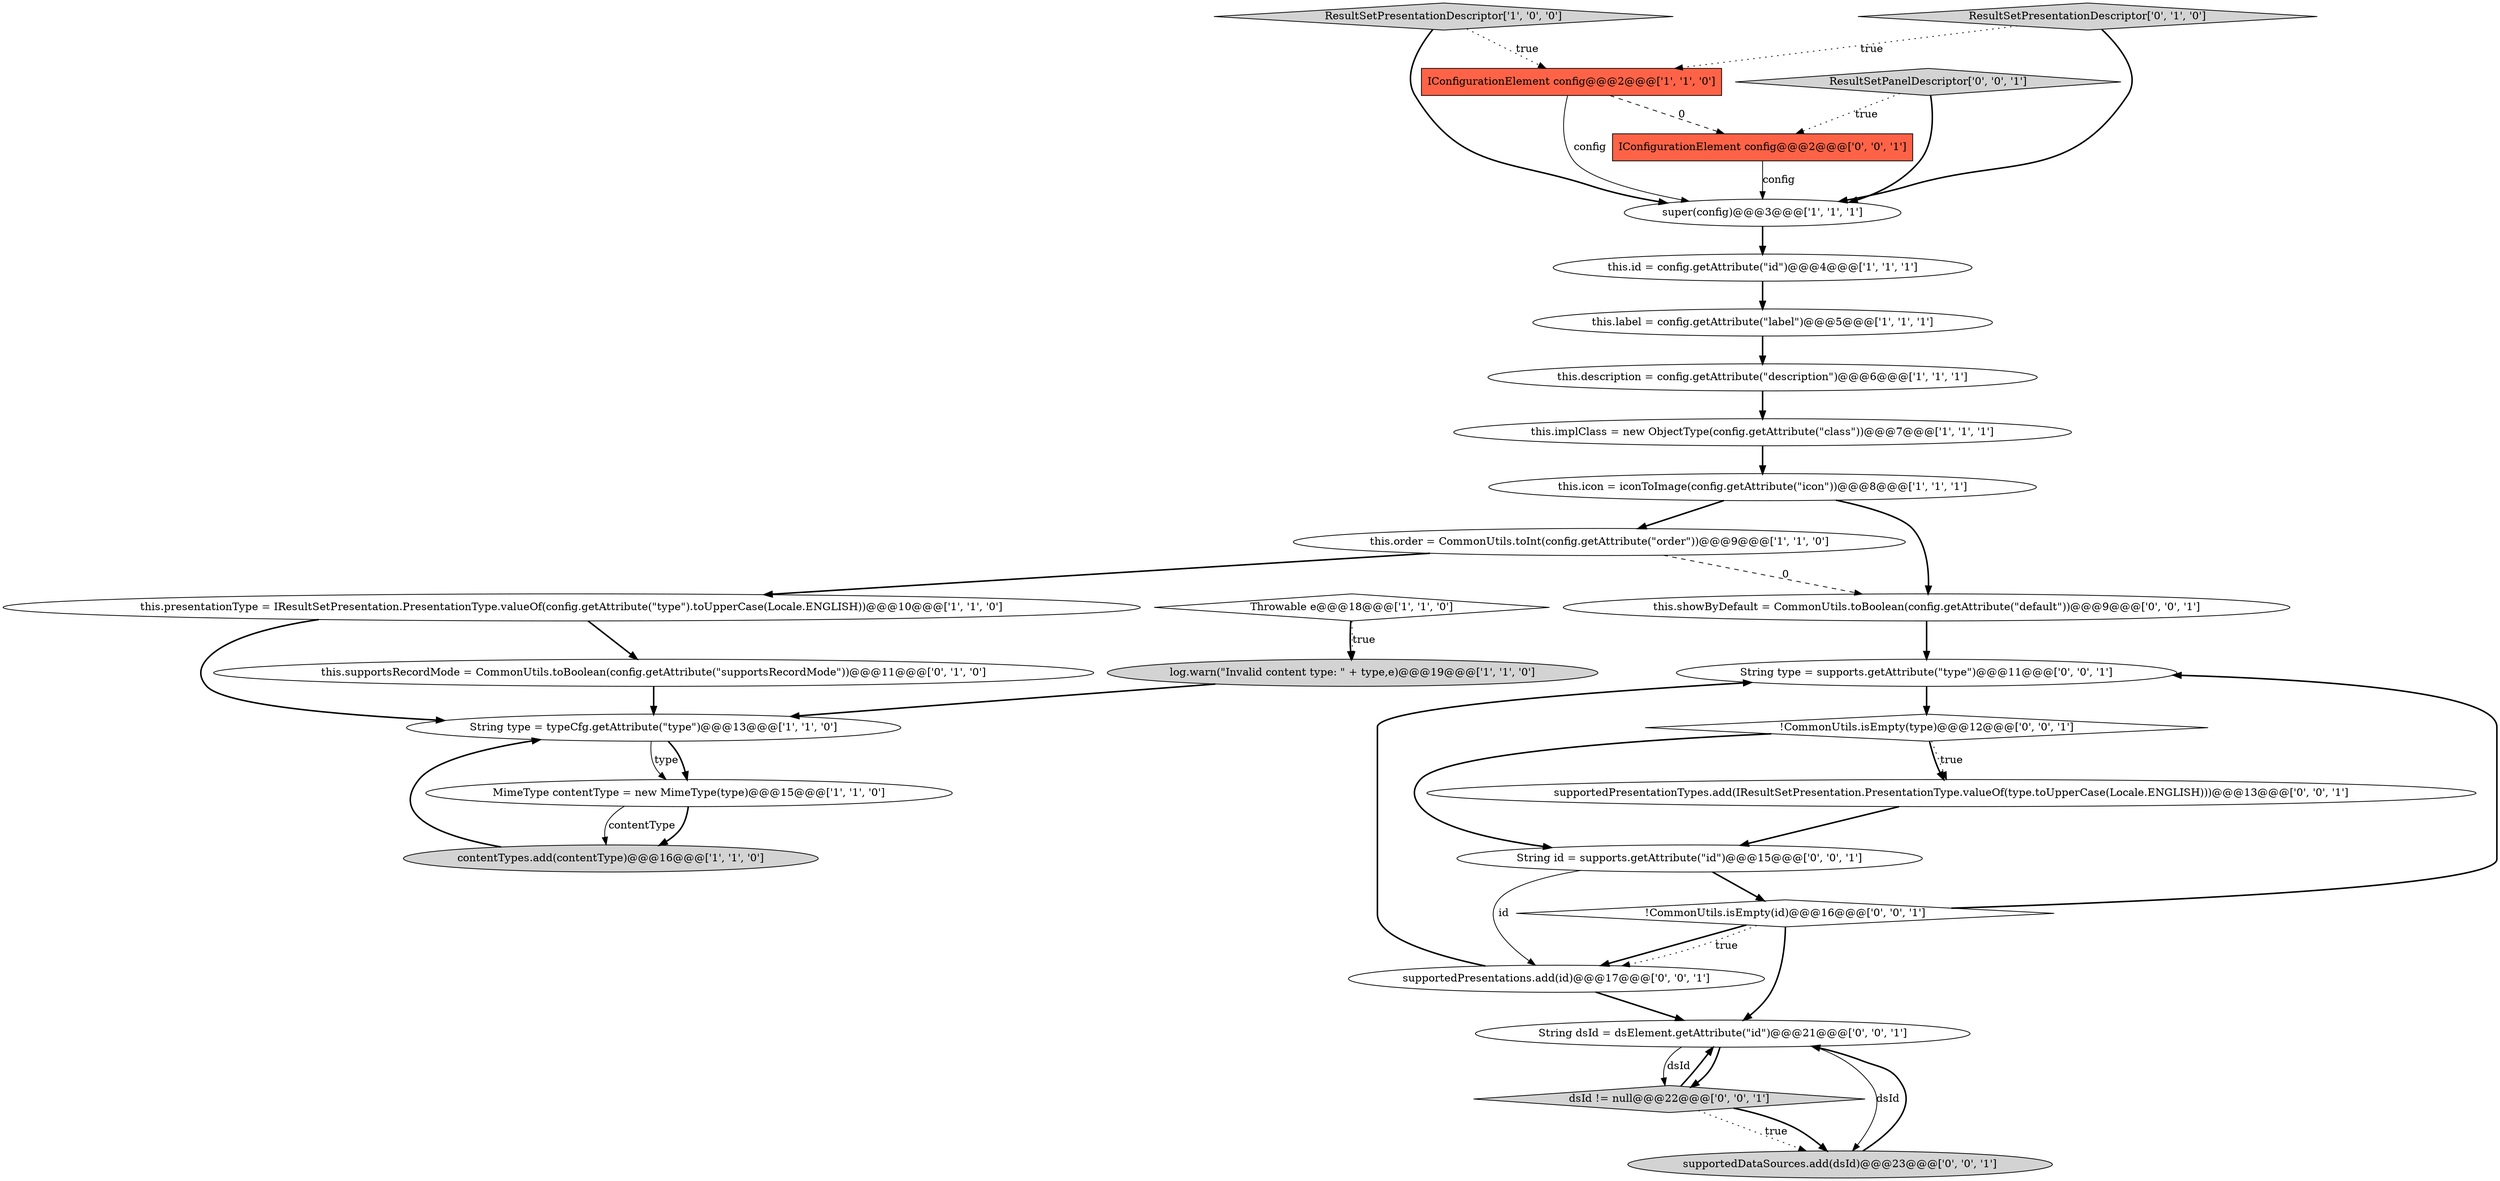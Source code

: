 digraph {
1 [style = filled, label = "IConfigurationElement config@@@2@@@['1', '1', '0']", fillcolor = tomato, shape = box image = "AAA0AAABBB1BBB"];
9 [style = filled, label = "String type = typeCfg.getAttribute(\"type\")@@@13@@@['1', '1', '0']", fillcolor = white, shape = ellipse image = "AAA0AAABBB1BBB"];
26 [style = filled, label = "supportedPresentations.add(id)@@@17@@@['0', '0', '1']", fillcolor = white, shape = ellipse image = "AAA0AAABBB3BBB"];
2 [style = filled, label = "log.warn(\"Invalid content type: \" + type,e)@@@19@@@['1', '1', '0']", fillcolor = lightgray, shape = ellipse image = "AAA0AAABBB1BBB"];
0 [style = filled, label = "this.label = config.getAttribute(\"label\")@@@5@@@['1', '1', '1']", fillcolor = white, shape = ellipse image = "AAA0AAABBB1BBB"];
14 [style = filled, label = "ResultSetPresentationDescriptor['1', '0', '0']", fillcolor = lightgray, shape = diamond image = "AAA0AAABBB1BBB"];
7 [style = filled, label = "super(config)@@@3@@@['1', '1', '1']", fillcolor = white, shape = ellipse image = "AAA0AAABBB1BBB"];
11 [style = filled, label = "contentTypes.add(contentType)@@@16@@@['1', '1', '0']", fillcolor = lightgray, shape = ellipse image = "AAA0AAABBB1BBB"];
23 [style = filled, label = "String id = supports.getAttribute(\"id\")@@@15@@@['0', '0', '1']", fillcolor = white, shape = ellipse image = "AAA0AAABBB3BBB"];
4 [style = filled, label = "this.implClass = new ObjectType(config.getAttribute(\"class\"))@@@7@@@['1', '1', '1']", fillcolor = white, shape = ellipse image = "AAA0AAABBB1BBB"];
6 [style = filled, label = "this.presentationType = IResultSetPresentation.PresentationType.valueOf(config.getAttribute(\"type\").toUpperCase(Locale.ENGLISH))@@@10@@@['1', '1', '0']", fillcolor = white, shape = ellipse image = "AAA0AAABBB1BBB"];
24 [style = filled, label = "String type = supports.getAttribute(\"type\")@@@11@@@['0', '0', '1']", fillcolor = white, shape = ellipse image = "AAA0AAABBB3BBB"];
13 [style = filled, label = "this.description = config.getAttribute(\"description\")@@@6@@@['1', '1', '1']", fillcolor = white, shape = ellipse image = "AAA0AAABBB1BBB"];
12 [style = filled, label = "this.id = config.getAttribute(\"id\")@@@4@@@['1', '1', '1']", fillcolor = white, shape = ellipse image = "AAA0AAABBB1BBB"];
25 [style = filled, label = "!CommonUtils.isEmpty(type)@@@12@@@['0', '0', '1']", fillcolor = white, shape = diamond image = "AAA0AAABBB3BBB"];
10 [style = filled, label = "MimeType contentType = new MimeType(type)@@@15@@@['1', '1', '0']", fillcolor = white, shape = ellipse image = "AAA0AAABBB1BBB"];
28 [style = filled, label = "ResultSetPanelDescriptor['0', '0', '1']", fillcolor = lightgray, shape = diamond image = "AAA0AAABBB3BBB"];
22 [style = filled, label = "this.showByDefault = CommonUtils.toBoolean(config.getAttribute(\"default\"))@@@9@@@['0', '0', '1']", fillcolor = white, shape = ellipse image = "AAA0AAABBB3BBB"];
20 [style = filled, label = "dsId != null@@@22@@@['0', '0', '1']", fillcolor = lightgray, shape = diamond image = "AAA0AAABBB3BBB"];
8 [style = filled, label = "this.order = CommonUtils.toInt(config.getAttribute(\"order\"))@@@9@@@['1', '1', '0']", fillcolor = white, shape = ellipse image = "AAA0AAABBB1BBB"];
21 [style = filled, label = "supportedDataSources.add(dsId)@@@23@@@['0', '0', '1']", fillcolor = lightgray, shape = ellipse image = "AAA0AAABBB3BBB"];
16 [style = filled, label = "ResultSetPresentationDescriptor['0', '1', '0']", fillcolor = lightgray, shape = diamond image = "AAA0AAABBB2BBB"];
5 [style = filled, label = "this.icon = iconToImage(config.getAttribute(\"icon\"))@@@8@@@['1', '1', '1']", fillcolor = white, shape = ellipse image = "AAA0AAABBB1BBB"];
19 [style = filled, label = "!CommonUtils.isEmpty(id)@@@16@@@['0', '0', '1']", fillcolor = white, shape = diamond image = "AAA0AAABBB3BBB"];
27 [style = filled, label = "String dsId = dsElement.getAttribute(\"id\")@@@21@@@['0', '0', '1']", fillcolor = white, shape = ellipse image = "AAA0AAABBB3BBB"];
17 [style = filled, label = "IConfigurationElement config@@@2@@@['0', '0', '1']", fillcolor = tomato, shape = box image = "AAA0AAABBB3BBB"];
3 [style = filled, label = "Throwable e@@@18@@@['1', '1', '0']", fillcolor = white, shape = diamond image = "AAA0AAABBB1BBB"];
18 [style = filled, label = "supportedPresentationTypes.add(IResultSetPresentation.PresentationType.valueOf(type.toUpperCase(Locale.ENGLISH)))@@@13@@@['0', '0', '1']", fillcolor = white, shape = ellipse image = "AAA0AAABBB3BBB"];
15 [style = filled, label = "this.supportsRecordMode = CommonUtils.toBoolean(config.getAttribute(\"supportsRecordMode\"))@@@11@@@['0', '1', '0']", fillcolor = white, shape = ellipse image = "AAA1AAABBB2BBB"];
25->23 [style = bold, label=""];
28->7 [style = bold, label=""];
12->0 [style = bold, label=""];
26->24 [style = bold, label=""];
20->27 [style = bold, label=""];
14->7 [style = bold, label=""];
28->17 [style = dotted, label="true"];
5->8 [style = bold, label=""];
25->18 [style = dotted, label="true"];
13->4 [style = bold, label=""];
15->9 [style = bold, label=""];
23->19 [style = bold, label=""];
20->21 [style = dotted, label="true"];
3->2 [style = bold, label=""];
6->15 [style = bold, label=""];
22->24 [style = bold, label=""];
14->1 [style = dotted, label="true"];
23->26 [style = solid, label="id"];
4->5 [style = bold, label=""];
17->7 [style = solid, label="config"];
11->9 [style = bold, label=""];
10->11 [style = bold, label=""];
27->21 [style = solid, label="dsId"];
8->6 [style = bold, label=""];
19->24 [style = bold, label=""];
9->10 [style = solid, label="type"];
10->11 [style = solid, label="contentType"];
0->13 [style = bold, label=""];
25->18 [style = bold, label=""];
26->27 [style = bold, label=""];
27->20 [style = bold, label=""];
16->1 [style = dotted, label="true"];
6->9 [style = bold, label=""];
19->27 [style = bold, label=""];
20->21 [style = bold, label=""];
2->9 [style = bold, label=""];
1->7 [style = solid, label="config"];
7->12 [style = bold, label=""];
3->2 [style = dotted, label="true"];
19->26 [style = bold, label=""];
5->22 [style = bold, label=""];
21->27 [style = bold, label=""];
16->7 [style = bold, label=""];
24->25 [style = bold, label=""];
8->22 [style = dashed, label="0"];
1->17 [style = dashed, label="0"];
19->26 [style = dotted, label="true"];
18->23 [style = bold, label=""];
9->10 [style = bold, label=""];
27->20 [style = solid, label="dsId"];
}
